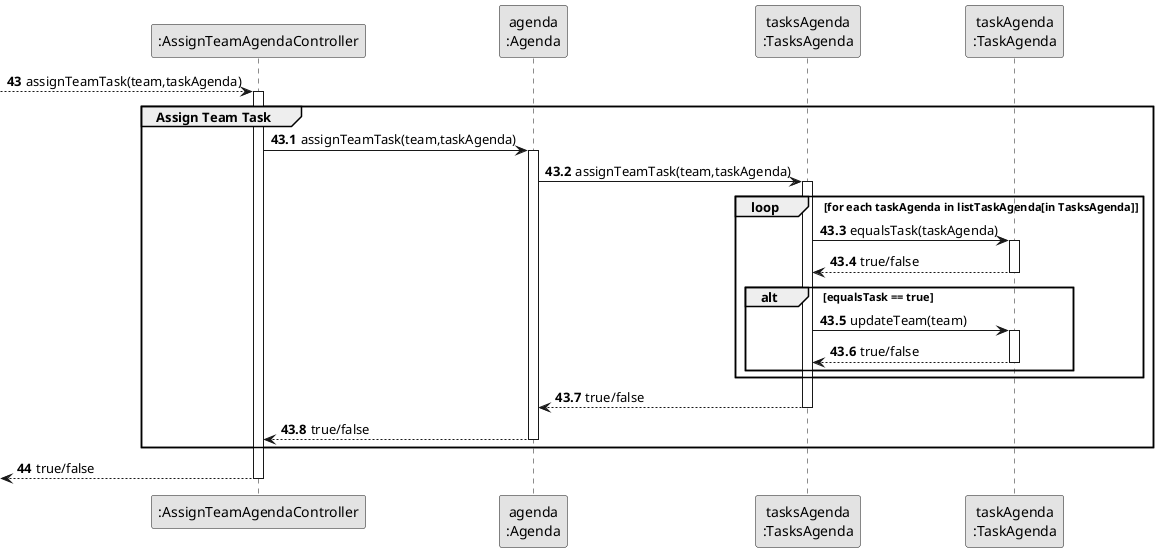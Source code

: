 @startuml
'https://plantuml.com/sequence-diagram
skinparam monochrome true
skinparam packageStyle rectangle
skinparam shadowing false

participant ":AssignTeamAgendaController" as CTRL
participant "agenda\n:Agenda" as AGENDA
participant "tasksAgenda\n:TasksAgenda" as TASKAGENDA
participant "taskAgenda\n:TaskAgenda" as TASK

autonumber 43

--> CTRL : assignTeamTask(team,taskAgenda)

autonumber 43.1
group Assign Team Task

activate CTRL

CTRL -> AGENDA : assignTeamTask(team,taskAgenda)

activate AGENDA

AGENDA -> TASKAGENDA : assignTeamTask(team,taskAgenda)

activate TASKAGENDA

loop for each taskAgenda in listTaskAgenda[in TasksAgenda]

TASKAGENDA -> TASK : equalsTask(taskAgenda)

activate TASK

TASK --> TASKAGENDA : true/false

deactivate TASK

alt equalsTask == true

TASKAGENDA -> TASK : updateTeam(team)

activate TASK

TASK --> TASKAGENDA : true/false

deactivate TASK

end

end

TASKAGENDA --> AGENDA : true/false

deactivate TASKAGENDA

AGENDA --> CTRL : true/false

deactivate AGENDA

end

autonumber 44

<--CTRL : true/false

deactivate CTRL
@enduml